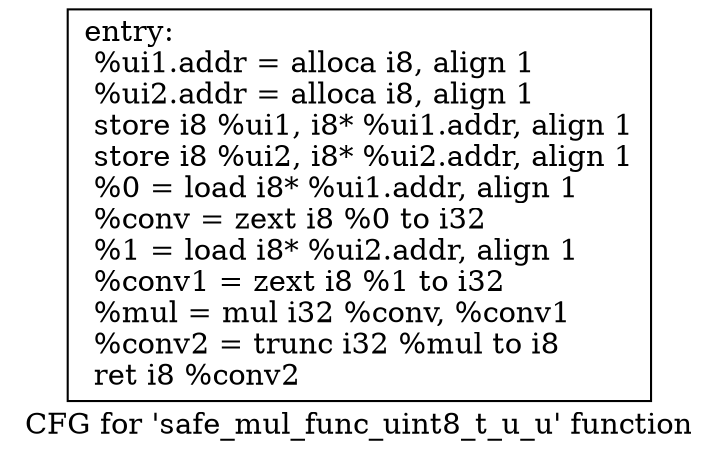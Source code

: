 digraph "CFG for 'safe_mul_func_uint8_t_u_u' function" {
	label="CFG for 'safe_mul_func_uint8_t_u_u' function";

	Node0xa80c348 [shape=record,label="{entry:\l  %ui1.addr = alloca i8, align 1\l  %ui2.addr = alloca i8, align 1\l  store i8 %ui1, i8* %ui1.addr, align 1\l  store i8 %ui2, i8* %ui2.addr, align 1\l  %0 = load i8* %ui1.addr, align 1\l  %conv = zext i8 %0 to i32\l  %1 = load i8* %ui2.addr, align 1\l  %conv1 = zext i8 %1 to i32\l  %mul = mul i32 %conv, %conv1\l  %conv2 = trunc i32 %mul to i8\l  ret i8 %conv2\l}"];
}
